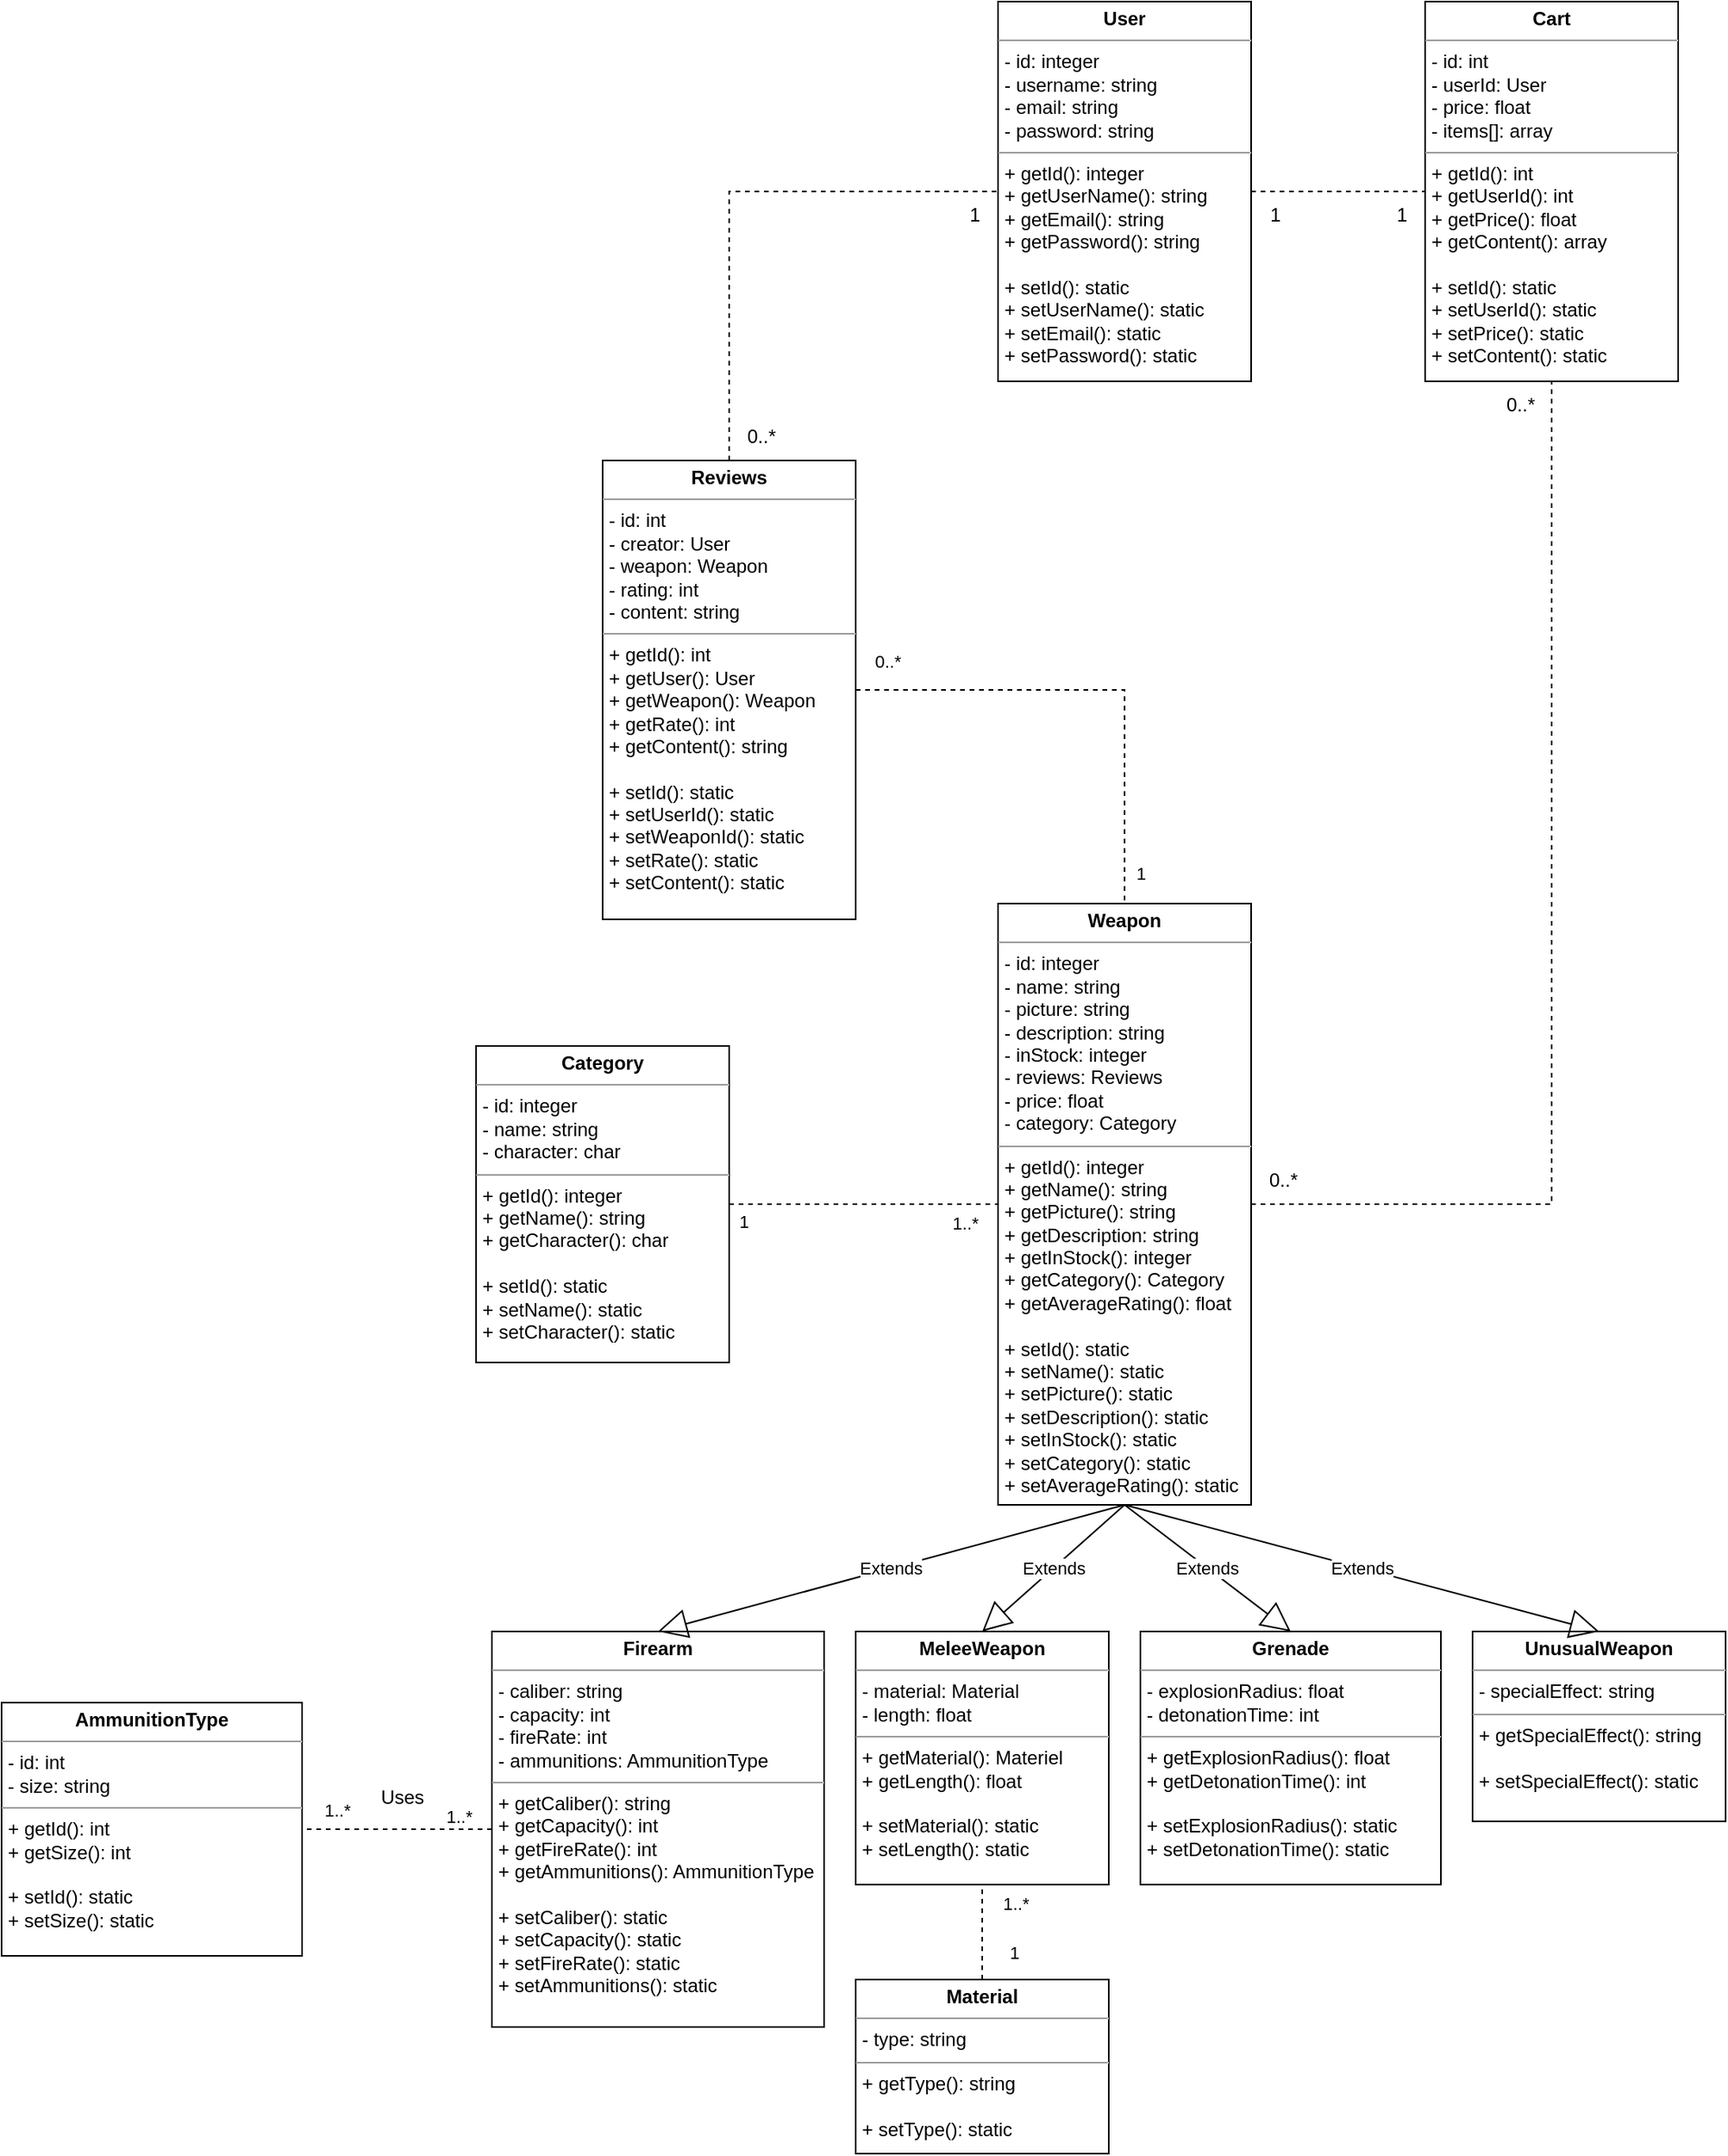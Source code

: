 <mxfile version="20.5.3" type="embed"><diagram name="Page-1" id="JBkofpRrhPNxZSGFfVn7"><mxGraphModel dx="1746" dy="1792" grid="1" gridSize="10" guides="1" tooltips="1" connect="1" arrows="1" fold="1" page="1" pageScale="1" pageWidth="827" pageHeight="1169" math="0" shadow="0"><root><mxCell id="0"/><mxCell id="1" parent="0"/><mxCell id="6I7ZUUI3EhWVl1Mq8-DQ-2" value="&lt;p style=&quot;margin:0px;margin-top:4px;text-align:center;&quot;&gt;&lt;b&gt;Weapon&lt;/b&gt;&lt;/p&gt;&lt;hr size=&quot;1&quot;&gt;&lt;p style=&quot;margin:0px;margin-left:4px;&quot;&gt;- id: integer&amp;nbsp;&lt;/p&gt;&lt;p style=&quot;margin:0px;margin-left:4px;&quot;&gt;- name: string&lt;/p&gt;&lt;p style=&quot;margin:0px;margin-left:4px;&quot;&gt;- picture: string&lt;/p&gt;&lt;p style=&quot;margin:0px;margin-left:4px;&quot;&gt;- description: string&lt;/p&gt;&lt;p style=&quot;margin:0px;margin-left:4px;&quot;&gt;- inStock: integer&lt;/p&gt;&lt;p style=&quot;margin:0px;margin-left:4px;&quot;&gt;&lt;span style=&quot;background-color: initial;&quot;&gt;- reviews: Reviews&lt;/span&gt;&lt;br&gt;&lt;/p&gt;&lt;p style=&quot;margin:0px;margin-left:4px;&quot;&gt;&lt;span style=&quot;background-color: initial;&quot;&gt;- price: float&lt;/span&gt;&lt;/p&gt;&lt;p style=&quot;margin:0px;margin-left:4px;&quot;&gt;&lt;span style=&quot;background-color: initial;&quot;&gt;- category: Category&lt;/span&gt;&lt;/p&gt;&lt;hr size=&quot;1&quot;&gt;&lt;p style=&quot;margin:0px;margin-left:4px;&quot;&gt;+ getId(): integer&lt;/p&gt;&lt;p style=&quot;margin:0px;margin-left:4px;&quot;&gt;+ getName(): string&lt;/p&gt;&lt;p style=&quot;margin:0px;margin-left:4px;&quot;&gt;+ getPicture(): string&lt;/p&gt;&lt;p style=&quot;margin:0px;margin-left:4px;&quot;&gt;+ getDescription: string&lt;/p&gt;&lt;p style=&quot;margin:0px;margin-left:4px;&quot;&gt;+ getInStock(): integer&lt;/p&gt;&lt;p style=&quot;margin:0px;margin-left:4px;&quot;&gt;+ getCategory(): Category&lt;/p&gt;&lt;p style=&quot;margin:0px;margin-left:4px;&quot;&gt;+ getAverageRating(): float&lt;/p&gt;&lt;p style=&quot;margin:0px;margin-left:4px;&quot;&gt;&lt;br&gt;&lt;/p&gt;&lt;p style=&quot;margin:0px;margin-left:4px;&quot;&gt;+ setId(): static&lt;/p&gt;&lt;p style=&quot;margin:0px;margin-left:4px;&quot;&gt;+ setName(): static&lt;/p&gt;&lt;p style=&quot;margin:0px;margin-left:4px;&quot;&gt;+ setPicture(): static&lt;/p&gt;&lt;p style=&quot;margin:0px;margin-left:4px;&quot;&gt;+ setDescription(): static&lt;/p&gt;&lt;p style=&quot;margin:0px;margin-left:4px;&quot;&gt;+ setInStock(): static&lt;/p&gt;&lt;p style=&quot;margin:0px;margin-left:4px;&quot;&gt;+ setCategory(): static&lt;/p&gt;&lt;p style=&quot;margin:0px;margin-left:4px;&quot;&gt;+ setAverageRating(): static&lt;/p&gt;" style="verticalAlign=top;align=left;overflow=fill;fontSize=12;fontFamily=Helvetica;html=1;whiteSpace=wrap;" parent="1" vertex="1"><mxGeometry x="50" y="-70" width="160" height="380" as="geometry"/></mxCell><mxCell id="YO3E6amoLf1QVIClxTqi-1" value="&lt;p style=&quot;margin:0px;margin-top:4px;text-align:center;&quot;&gt;&lt;b&gt;Firearm&lt;/b&gt;&lt;/p&gt;&lt;hr size=&quot;1&quot;&gt;&lt;p style=&quot;margin:0px;margin-left:4px;&quot;&gt;- caliber: string&lt;/p&gt;&lt;p style=&quot;margin:0px;margin-left:4px;&quot;&gt;- capacity: int&lt;/p&gt;&lt;p style=&quot;margin:0px;margin-left:4px;&quot;&gt;- fireRate: int&lt;/p&gt;&lt;p style=&quot;margin:0px;margin-left:4px;&quot;&gt;- ammunitions: AmmunitionType&lt;/p&gt;&lt;hr size=&quot;1&quot;&gt;&lt;p style=&quot;margin:0px;margin-left:4px;&quot;&gt;+ getCaliber(): string&lt;/p&gt;&lt;p style=&quot;margin:0px;margin-left:4px;&quot;&gt;+ getCapacity(): int&lt;/p&gt;&lt;p style=&quot;margin:0px;margin-left:4px;&quot;&gt;+ getFireRate(): int&lt;/p&gt;&lt;p style=&quot;margin:0px;margin-left:4px;&quot;&gt;+ getAmmunitions(): AmmunitionType&lt;/p&gt;&lt;p style=&quot;margin:0px;margin-left:4px;&quot;&gt;&lt;br&gt;&lt;/p&gt;&lt;p style=&quot;border-color: var(--border-color); margin: 0px 0px 0px 4px;&quot;&gt;+ setCaliber(): static&lt;/p&gt;&lt;p style=&quot;border-color: var(--border-color); margin: 0px 0px 0px 4px;&quot;&gt;+ setCapacity(): static&lt;/p&gt;&lt;p style=&quot;border-color: var(--border-color); margin: 0px 0px 0px 4px;&quot;&gt;+ setFireRate(): static&lt;/p&gt;&lt;p style=&quot;border-color: var(--border-color); margin: 0px 0px 0px 4px;&quot;&gt;+ setAmmunitions(): static&lt;/p&gt;" style="verticalAlign=top;align=left;overflow=fill;fontSize=12;fontFamily=Helvetica;html=1;whiteSpace=wrap;" parent="1" vertex="1"><mxGeometry x="-270" y="390" width="210" height="250" as="geometry"/></mxCell><mxCell id="7ptMXRrcBk5wvECUWjoc-1" value="&lt;p style=&quot;margin:0px;margin-top:4px;text-align:center;&quot;&gt;&lt;b&gt;Grenade&lt;/b&gt;&lt;/p&gt;&lt;hr size=&quot;1&quot;&gt;&lt;p style=&quot;margin:0px;margin-left:4px;&quot;&gt;- explosionRadius: float&lt;br&gt;&lt;/p&gt;&lt;p style=&quot;margin:0px;margin-left:4px;&quot;&gt;- detonationTime: int&lt;/p&gt;&lt;hr size=&quot;1&quot;&gt;&lt;p style=&quot;margin:0px;margin-left:4px;&quot;&gt;+ getExplosionRadius(): float&lt;/p&gt;&lt;p style=&quot;margin:0px;margin-left:4px;&quot;&gt;+ getDetonationTime(): int&lt;/p&gt;&lt;p style=&quot;margin:0px;margin-left:4px;&quot;&gt;&lt;br&gt;&lt;/p&gt;&lt;p style=&quot;border-color: var(--border-color); margin: 0px 0px 0px 4px;&quot;&gt;+ setExplosionRadius(): static&lt;/p&gt;&lt;p style=&quot;border-color: var(--border-color); margin: 0px 0px 0px 4px;&quot;&gt;+ setDetonationTime(): static&lt;/p&gt;" style="verticalAlign=top;align=left;overflow=fill;fontSize=12;fontFamily=Helvetica;html=1;whiteSpace=wrap;" parent="1" vertex="1"><mxGeometry x="140" y="390" width="190" height="160" as="geometry"/></mxCell><mxCell id="YO3E6amoLf1QVIClxTqi-6" value="&lt;p style=&quot;margin:0px;margin-top:4px;text-align:center;&quot;&gt;&lt;b&gt;MeleeWeapon&lt;/b&gt;&lt;/p&gt;&lt;hr size=&quot;1&quot;&gt;&lt;p style=&quot;margin:0px;margin-left:4px;&quot;&gt;- material: Material&lt;/p&gt;&lt;p style=&quot;margin:0px;margin-left:4px;&quot;&gt;- length: float&lt;/p&gt;&lt;hr size=&quot;1&quot;&gt;&lt;p style=&quot;margin:0px;margin-left:4px;&quot;&gt;+ getMaterial(): Materiel&lt;/p&gt;&lt;p style=&quot;margin:0px;margin-left:4px;&quot;&gt;+ getLength(): float&lt;/p&gt;&lt;p style=&quot;margin:0px;margin-left:4px;&quot;&gt;&lt;br&gt;&lt;/p&gt;&lt;p style=&quot;margin:0px;margin-left:4px;&quot;&gt;+ setMaterial(): static&lt;/p&gt;&lt;p style=&quot;margin:0px;margin-left:4px;&quot;&gt;+ setLength(): static&lt;/p&gt;" style="verticalAlign=top;align=left;overflow=fill;fontSize=12;fontFamily=Helvetica;html=1;whiteSpace=wrap;" parent="1" vertex="1"><mxGeometry x="-40" y="390" width="160" height="160" as="geometry"/></mxCell><mxCell id="YO3E6amoLf1QVIClxTqi-14" value="&lt;p style=&quot;margin:0px;margin-top:4px;text-align:center;&quot;&gt;&lt;b&gt;UnusualWeapon&lt;/b&gt;&lt;/p&gt;&lt;hr size=&quot;1&quot;&gt;&lt;p style=&quot;margin:0px;margin-left:4px;&quot;&gt;- specialEffect: string&lt;/p&gt;&lt;hr size=&quot;1&quot;&gt;&lt;p style=&quot;margin:0px;margin-left:4px;&quot;&gt;+ getSpecialEffect(): string&lt;/p&gt;&lt;p style=&quot;margin:0px;margin-left:4px;&quot;&gt;&lt;br&gt;&lt;/p&gt;&lt;p style=&quot;margin:0px;margin-left:4px;&quot;&gt;+ setSpecialEffect(): static&lt;/p&gt;&lt;p style=&quot;margin:0px;margin-left:4px;&quot;&gt;&lt;br&gt;&lt;/p&gt;" style="verticalAlign=top;align=left;overflow=fill;fontSize=12;fontFamily=Helvetica;html=1;whiteSpace=wrap;" parent="1" vertex="1"><mxGeometry x="350" y="390" width="160" height="120" as="geometry"/></mxCell><mxCell id="YO3E6amoLf1QVIClxTqi-18" value="&lt;p style=&quot;margin: 4px 0px 0px; text-align: center;&quot;&gt;&lt;b&gt;User&lt;/b&gt;&lt;/p&gt;&lt;hr size=&quot;1&quot;&gt;&lt;p style=&quot;margin:0px;margin-left:4px;&quot;&gt;- id: integer&amp;nbsp;&lt;/p&gt;&lt;p style=&quot;margin:0px;margin-left:4px;&quot;&gt;- username: string&lt;/p&gt;&lt;p style=&quot;margin:0px;margin-left:4px;&quot;&gt;- email: string&lt;/p&gt;&lt;p style=&quot;margin:0px;margin-left:4px;&quot;&gt;- password: string&lt;/p&gt;&lt;hr size=&quot;1&quot;&gt;&lt;p style=&quot;margin:0px;margin-left:4px;&quot;&gt;+ getId(): integer&lt;/p&gt;&lt;p style=&quot;margin:0px;margin-left:4px;&quot;&gt;+ getUserName(): string&lt;/p&gt;&lt;p style=&quot;margin:0px;margin-left:4px;&quot;&gt;+ getEmail(): string&lt;/p&gt;&lt;p style=&quot;margin:0px;margin-left:4px;&quot;&gt;+ getPassword(): string&lt;/p&gt;&lt;p style=&quot;margin:0px;margin-left:4px;&quot;&gt;&lt;br&gt;&lt;/p&gt;&lt;p style=&quot;margin:0px;margin-left:4px;&quot;&gt;+ setId(): static&lt;/p&gt;&lt;p style=&quot;margin:0px;margin-left:4px;&quot;&gt;+ setUserName(): static&lt;/p&gt;&lt;p style=&quot;margin:0px;margin-left:4px;&quot;&gt;+ setEmail(): static&lt;/p&gt;&lt;p style=&quot;margin:0px;margin-left:4px;&quot;&gt;+ setPassword(): static&lt;/p&gt;&lt;p style=&quot;margin:0px;margin-left:4px;&quot;&gt;&lt;br&gt;&lt;/p&gt;" style="verticalAlign=top;align=left;overflow=fill;fontSize=12;fontFamily=Helvetica;html=1;whiteSpace=wrap;" parent="1" vertex="1"><mxGeometry x="50" y="-640" width="160" height="240" as="geometry"/></mxCell><mxCell id="qHZOhcNSa7If2s9LEXoU-2" value="&lt;p style=&quot;margin: 4px 0px 0px; text-align: center;&quot;&gt;&lt;b&gt;Reviews&lt;/b&gt;&lt;/p&gt;&lt;hr size=&quot;1&quot;&gt;&lt;p style=&quot;margin:0px;margin-left:4px;&quot;&gt;- id: int&lt;/p&gt;&lt;p style=&quot;margin:0px;margin-left:4px;&quot;&gt;- creator: User&lt;/p&gt;&lt;p style=&quot;margin:0px;margin-left:4px;&quot;&gt;- weapon: Weapon&lt;/p&gt;&lt;p style=&quot;margin:0px;margin-left:4px;&quot;&gt;- rating: int&lt;/p&gt;&lt;p style=&quot;margin:0px;margin-left:4px;&quot;&gt;- content: string&lt;br&gt;&lt;/p&gt;&lt;hr size=&quot;1&quot;&gt;&lt;p style=&quot;margin:0px;margin-left:4px;&quot;&gt;+ getId(): int&lt;/p&gt;&lt;p style=&quot;margin:0px;margin-left:4px;&quot;&gt;+ getUser(): User&lt;/p&gt;&lt;p style=&quot;margin:0px;margin-left:4px;&quot;&gt;+ getWeapon(): Weapon&lt;/p&gt;&lt;p style=&quot;margin:0px;margin-left:4px;&quot;&gt;+ getRate(): int&lt;/p&gt;&lt;p style=&quot;margin:0px;margin-left:4px;&quot;&gt;+ getContent(): string&lt;/p&gt;&lt;p style=&quot;margin:0px;margin-left:4px;&quot;&gt;&lt;br&gt;&lt;/p&gt;&lt;p style=&quot;margin:0px;margin-left:4px;&quot;&gt;+ setId(): static&lt;/p&gt;&lt;p style=&quot;margin:0px;margin-left:4px;&quot;&gt;+ setUserId(): static&lt;/p&gt;&lt;p style=&quot;margin:0px;margin-left:4px;&quot;&gt;+ setWeaponId(): static&lt;/p&gt;&lt;p style=&quot;margin:0px;margin-left:4px;&quot;&gt;+ setRate(): static&lt;/p&gt;&lt;p style=&quot;margin:0px;margin-left:4px;&quot;&gt;+ setContent(): static&lt;/p&gt;&lt;p style=&quot;margin:0px;margin-left:4px;&quot;&gt;&lt;br&gt;&lt;/p&gt;" style="verticalAlign=top;align=left;overflow=fill;fontSize=12;fontFamily=Helvetica;html=1;whiteSpace=wrap;" parent="1" vertex="1"><mxGeometry x="-200" y="-350" width="160" height="290" as="geometry"/></mxCell><mxCell id="YO3E6amoLf1QVIClxTqi-32" style="rounded=0;orthogonalLoop=1;jettySize=auto;html=1;exitX=1;exitY=0.5;exitDx=0;exitDy=0;entryX=0;entryY=0.5;entryDx=0;entryDy=0;dashed=1;edgeStyle=orthogonalEdgeStyle;endArrow=none;endFill=0;" parent="1" source="YO3E6amoLf1QVIClxTqi-22" target="6I7ZUUI3EhWVl1Mq8-DQ-2" edge="1"><mxGeometry relative="1" as="geometry"/></mxCell><mxCell id="YO3E6amoLf1QVIClxTqi-39" value="1..*" style="edgeLabel;html=1;align=center;verticalAlign=middle;resizable=0;points=[];" parent="YO3E6amoLf1QVIClxTqi-32" connectable="0" vertex="1"><mxGeometry x="0.387" y="-1" relative="1" as="geometry"><mxPoint x="31" y="11" as="offset"/></mxGeometry></mxCell><mxCell id="YO3E6amoLf1QVIClxTqi-40" value="1" style="edgeLabel;html=1;align=center;verticalAlign=middle;resizable=0;points=[];" parent="YO3E6amoLf1QVIClxTqi-32" connectable="0" vertex="1"><mxGeometry x="-0.756" y="-1" relative="1" as="geometry"><mxPoint x="-12" y="10" as="offset"/></mxGeometry></mxCell><mxCell id="YO3E6amoLf1QVIClxTqi-22" value="&lt;p style=&quot;margin: 4px 0px 0px; text-align: center;&quot;&gt;&lt;b&gt;Category&lt;/b&gt;&lt;/p&gt;&lt;hr size=&quot;1&quot;&gt;&lt;p style=&quot;margin:0px;margin-left:4px;&quot;&gt;- id: integer&amp;nbsp;&lt;/p&gt;&lt;p style=&quot;margin:0px;margin-left:4px;&quot;&gt;- name: string&lt;br&gt;&lt;/p&gt;&lt;p style=&quot;margin:0px;margin-left:4px;&quot;&gt;- character: char&lt;/p&gt;&lt;hr size=&quot;1&quot;&gt;&lt;p style=&quot;margin:0px;margin-left:4px;&quot;&gt;+ getId(): integer&lt;/p&gt;&lt;p style=&quot;margin:0px;margin-left:4px;&quot;&gt;+ getName(): string&lt;/p&gt;&lt;p style=&quot;margin:0px;margin-left:4px;&quot;&gt;+ getCharacter(): char&lt;/p&gt;&lt;p style=&quot;margin:0px;margin-left:4px;&quot;&gt;&lt;br&gt;&lt;/p&gt;&lt;p style=&quot;margin:0px;margin-left:4px;&quot;&gt;+ setId(): static&lt;/p&gt;&lt;p style=&quot;margin:0px;margin-left:4px;&quot;&gt;+ setName(): static&lt;/p&gt;&lt;p style=&quot;margin:0px;margin-left:4px;&quot;&gt;+ setCharacter(): static&lt;/p&gt;&lt;p style=&quot;margin:0px;margin-left:4px;&quot;&gt;&lt;br&gt;&lt;/p&gt;&lt;p style=&quot;margin:0px;margin-left:4px;&quot;&gt;&lt;br&gt;&lt;/p&gt;" style="verticalAlign=top;align=left;overflow=fill;fontSize=12;fontFamily=Helvetica;html=1;whiteSpace=wrap;" parent="1" vertex="1"><mxGeometry x="-280" y="20" width="160" height="200" as="geometry"/></mxCell><mxCell id="YO3E6amoLf1QVIClxTqi-23" value="&lt;p style=&quot;margin:0px;margin-top:4px;text-align:center;&quot;&gt;&lt;b&gt;AmmunitionType&lt;/b&gt;&lt;/p&gt;&lt;hr size=&quot;1&quot;&gt;&lt;p style=&quot;margin:0px;margin-left:4px;&quot;&gt;- id: int&lt;br&gt;&lt;/p&gt;&lt;p style=&quot;margin:0px;margin-left:4px;&quot;&gt;- size: string&lt;/p&gt;&lt;hr size=&quot;1&quot;&gt;&lt;p style=&quot;margin:0px;margin-left:4px;&quot;&gt;+ getId(): int&lt;/p&gt;&lt;p style=&quot;margin:0px;margin-left:4px;&quot;&gt;+ getSize(): int&lt;/p&gt;&lt;p style=&quot;margin:0px;margin-left:4px;&quot;&gt;&lt;br&gt;&lt;/p&gt;&lt;p style=&quot;border-color: var(--border-color); margin: 0px 0px 0px 4px;&quot;&gt;+ setId(): static&lt;/p&gt;&lt;p style=&quot;border-color: var(--border-color); margin: 0px 0px 0px 4px;&quot;&gt;+ setSize(): static&lt;br&gt;&lt;/p&gt;" style="verticalAlign=top;align=left;overflow=fill;fontSize=12;fontFamily=Helvetica;html=1;whiteSpace=wrap;" parent="1" vertex="1"><mxGeometry x="-580" y="435" width="190" height="160" as="geometry"/></mxCell><mxCell id="YO3E6amoLf1QVIClxTqi-31" value="&lt;p style=&quot;margin: 4px 0px 0px; text-align: center;&quot;&gt;&lt;b&gt;Cart&lt;/b&gt;&lt;/p&gt;&lt;hr size=&quot;1&quot;&gt;&lt;p style=&quot;margin:0px;margin-left:4px;&quot;&gt;- id: int&lt;/p&gt;&lt;p style=&quot;margin:0px;margin-left:4px;&quot;&gt;- userId: User&lt;/p&gt;&lt;p style=&quot;margin:0px;margin-left:4px;&quot;&gt;- price: float&lt;/p&gt;&lt;p style=&quot;margin:0px;margin-left:4px;&quot;&gt;- items[]: array&lt;br&gt;&lt;/p&gt;&lt;hr size=&quot;1&quot;&gt;&lt;p style=&quot;margin:0px;margin-left:4px;&quot;&gt;+ getId(): int&lt;/p&gt;&lt;p style=&quot;margin:0px;margin-left:4px;&quot;&gt;+ getUserId(): int&lt;/p&gt;&lt;p style=&quot;margin:0px;margin-left:4px;&quot;&gt;+ getPrice(): float&lt;/p&gt;&lt;p style=&quot;margin:0px;margin-left:4px;&quot;&gt;+ getContent(): array&lt;/p&gt;&lt;p style=&quot;margin:0px;margin-left:4px;&quot;&gt;&lt;br&gt;&lt;/p&gt;&lt;p style=&quot;margin:0px;margin-left:4px;&quot;&gt;+ setId(): static&lt;/p&gt;&lt;p style=&quot;margin:0px;margin-left:4px;&quot;&gt;+ setUserId(): static&lt;/p&gt;&lt;p style=&quot;margin:0px;margin-left:4px;&quot;&gt;+ setPrice(): static&lt;/p&gt;&lt;p style=&quot;margin:0px;margin-left:4px;&quot;&gt;+ setContent(): static&lt;/p&gt;&lt;p style=&quot;margin:0px;margin-left:4px;&quot;&gt;&lt;br&gt;&lt;/p&gt;" style="verticalAlign=top;align=left;overflow=fill;fontSize=12;fontFamily=Helvetica;html=1;whiteSpace=wrap;" parent="1" vertex="1"><mxGeometry x="320" y="-640" width="160" height="240" as="geometry"/></mxCell><mxCell id="YO3E6amoLf1QVIClxTqi-41" style="edgeStyle=orthogonalEdgeStyle;rounded=0;orthogonalLoop=1;jettySize=auto;html=1;exitX=0;exitY=0.5;exitDx=0;exitDy=0;entryX=1;entryY=0.5;entryDx=0;entryDy=0;endArrow=none;endFill=0;dashed=1;" parent="1" source="YO3E6amoLf1QVIClxTqi-1" target="YO3E6amoLf1QVIClxTqi-23" edge="1"><mxGeometry relative="1" as="geometry"/></mxCell><mxCell id="YO3E6amoLf1QVIClxTqi-42" value="1..*" style="edgeLabel;html=1;align=center;verticalAlign=middle;resizable=0;points=[];" parent="YO3E6amoLf1QVIClxTqi-41" connectable="0" vertex="1"><mxGeometry x="0.641" y="-3" relative="1" as="geometry"><mxPoint y="-9" as="offset"/></mxGeometry></mxCell><mxCell id="HxXAXL90Oj-jBOC5UoKz-1" value="" style="endArrow=none;dashed=1;html=1;strokeWidth=1;rounded=0;entryX=0;entryY=0.5;entryDx=0;entryDy=0;exitX=0.5;exitY=0;exitDx=0;exitDy=0;edgeStyle=orthogonalEdgeStyle;" parent="1" source="qHZOhcNSa7If2s9LEXoU-2" target="YO3E6amoLf1QVIClxTqi-18" edge="1"><mxGeometry width="50" height="50" relative="1" as="geometry"><mxPoint x="-90" y="-340" as="sourcePoint"/><mxPoint x="-40" y="-390" as="targetPoint"/><Array as="points"><mxPoint x="-120" y="-520"/></Array></mxGeometry></mxCell><mxCell id="HxXAXL90Oj-jBOC5UoKz-2" value="0..*" style="text;html=1;align=center;verticalAlign=middle;resizable=0;points=[];autosize=1;strokeColor=none;fillColor=none;" parent="1" vertex="1"><mxGeometry x="-120" y="-380" width="40" height="30" as="geometry"/></mxCell><mxCell id="HxXAXL90Oj-jBOC5UoKz-3" value="1" style="text;html=1;align=center;verticalAlign=middle;resizable=0;points=[];autosize=1;strokeColor=none;fillColor=none;" parent="1" vertex="1"><mxGeometry x="20" y="-520" width="30" height="30" as="geometry"/></mxCell><mxCell id="HxXAXL90Oj-jBOC5UoKz-4" value="" style="endArrow=none;dashed=1;html=1;rounded=0;entryX=0;entryY=0.5;entryDx=0;entryDy=0;exitX=1;exitY=0.5;exitDx=0;exitDy=0;edgeStyle=orthogonalEdgeStyle;" parent="1" source="YO3E6amoLf1QVIClxTqi-18" target="YO3E6amoLf1QVIClxTqi-31" edge="1"><mxGeometry width="50" height="50" relative="1" as="geometry"><mxPoint x="110" y="-440" as="sourcePoint"/><mxPoint x="160" y="-490" as="targetPoint"/></mxGeometry></mxCell><mxCell id="HxXAXL90Oj-jBOC5UoKz-5" value="1" style="text;html=1;align=center;verticalAlign=middle;resizable=0;points=[];autosize=1;strokeColor=none;fillColor=none;" parent="1" vertex="1"><mxGeometry x="210" y="-520" width="30" height="30" as="geometry"/></mxCell><mxCell id="HxXAXL90Oj-jBOC5UoKz-6" value="1" style="text;html=1;align=center;verticalAlign=middle;resizable=0;points=[];autosize=1;strokeColor=none;fillColor=none;" parent="1" vertex="1"><mxGeometry x="290" y="-520" width="30" height="30" as="geometry"/></mxCell><mxCell id="YO3E6amoLf1QVIClxTqi-67" value="Uses" style="text;html=1;align=center;verticalAlign=middle;resizable=0;points=[];autosize=1;strokeColor=none;fillColor=none;" parent="1" vertex="1"><mxGeometry x="-352" y="480" width="50" height="30" as="geometry"/></mxCell><mxCell id="5I5g_oQPM3nb2X2kmyJO-1" value="" style="endArrow=none;dashed=1;html=1;rounded=0;exitX=1;exitY=0.5;exitDx=0;exitDy=0;entryX=0.5;entryY=1;entryDx=0;entryDy=0;edgeStyle=orthogonalEdgeStyle;" parent="1" source="6I7ZUUI3EhWVl1Mq8-DQ-2" target="YO3E6amoLf1QVIClxTqi-31" edge="1"><mxGeometry width="50" height="50" relative="1" as="geometry"><mxPoint x="70" y="-100" as="sourcePoint"/><mxPoint x="120" y="-150" as="targetPoint"/></mxGeometry></mxCell><mxCell id="5I5g_oQPM3nb2X2kmyJO-2" value="0..*" style="text;html=1;align=center;verticalAlign=middle;resizable=0;points=[];autosize=1;strokeColor=none;fillColor=none;" parent="1" vertex="1"><mxGeometry x="210" y="90" width="40" height="30" as="geometry"/></mxCell><mxCell id="5I5g_oQPM3nb2X2kmyJO-3" value="0..*" style="text;html=1;align=center;verticalAlign=middle;resizable=0;points=[];autosize=1;strokeColor=none;fillColor=none;" parent="1" vertex="1"><mxGeometry x="360" y="-400" width="40" height="30" as="geometry"/></mxCell><mxCell id="YO3E6amoLf1QVIClxTqi-70" value="Extends" style="endArrow=block;endSize=16;endFill=0;html=1;rounded=0;exitX=0.5;exitY=1;exitDx=0;exitDy=0;entryX=0.5;entryY=0;entryDx=0;entryDy=0;" parent="1" source="6I7ZUUI3EhWVl1Mq8-DQ-2" target="7ptMXRrcBk5wvECUWjoc-1" edge="1"><mxGeometry width="160" relative="1" as="geometry"><mxPoint x="-110" y="530" as="sourcePoint"/><mxPoint x="50" y="530" as="targetPoint"/></mxGeometry></mxCell><mxCell id="YO3E6amoLf1QVIClxTqi-71" value="Extends" style="endArrow=block;endSize=16;endFill=0;html=1;rounded=0;exitX=0.5;exitY=1;exitDx=0;exitDy=0;entryX=0.5;entryY=0;entryDx=0;entryDy=0;" parent="1" source="6I7ZUUI3EhWVl1Mq8-DQ-2" target="YO3E6amoLf1QVIClxTqi-6" edge="1"><mxGeometry width="160" relative="1" as="geometry"><mxPoint x="140" y="320" as="sourcePoint"/><mxPoint x="245" y="400" as="targetPoint"/></mxGeometry></mxCell><mxCell id="YO3E6amoLf1QVIClxTqi-72" value="Extends" style="endArrow=block;endSize=16;endFill=0;html=1;rounded=0;entryX=0.5;entryY=0;entryDx=0;entryDy=0;" parent="1" target="YO3E6amoLf1QVIClxTqi-14" edge="1"><mxGeometry width="160" relative="1" as="geometry"><mxPoint x="130" y="310" as="sourcePoint"/><mxPoint x="255" y="410" as="targetPoint"/></mxGeometry></mxCell><mxCell id="YO3E6amoLf1QVIClxTqi-73" value="Extends" style="endArrow=block;endSize=16;endFill=0;html=1;rounded=0;entryX=0.5;entryY=0;entryDx=0;entryDy=0;" parent="1" target="YO3E6amoLf1QVIClxTqi-1" edge="1"><mxGeometry width="160" relative="1" as="geometry"><mxPoint x="130" y="310" as="sourcePoint"/><mxPoint x="265" y="420" as="targetPoint"/></mxGeometry></mxCell><mxCell id="YO3E6amoLf1QVIClxTqi-74" value="1..*" style="edgeLabel;html=1;align=center;verticalAlign=middle;resizable=0;points=[];" parent="1" connectable="0" vertex="1"><mxGeometry x="-380.004" y="515.0" as="geometry"><mxPoint x="89" y="-8" as="offset"/></mxGeometry></mxCell><mxCell id="YO3E6amoLf1QVIClxTqi-75" value="&lt;p style=&quot;margin:0px;margin-top:4px;text-align:center;&quot;&gt;&lt;b&gt;Material&lt;/b&gt;&lt;/p&gt;&lt;hr size=&quot;1&quot;&gt;&lt;p style=&quot;margin:0px;margin-left:4px;&quot;&gt;&lt;span style=&quot;background-color: initial;&quot;&gt;- type: string&lt;/span&gt;&lt;br&gt;&lt;/p&gt;&lt;hr size=&quot;1&quot;&gt;&lt;p style=&quot;margin:0px;margin-left:4px;&quot;&gt;+ getType(): string&lt;/p&gt;&lt;p style=&quot;margin:0px;margin-left:4px;&quot;&gt;&lt;br&gt;&lt;/p&gt;&lt;p style=&quot;margin:0px;margin-left:4px;&quot;&gt;+ setType(): static&lt;/p&gt;&lt;p style=&quot;margin:0px;margin-left:4px;&quot;&gt;&lt;br&gt;&lt;/p&gt;" style="verticalAlign=top;align=left;overflow=fill;fontSize=12;fontFamily=Helvetica;html=1;whiteSpace=wrap;" parent="1" vertex="1"><mxGeometry x="-40" y="610" width="160" height="110" as="geometry"/></mxCell><mxCell id="YO3E6amoLf1QVIClxTqi-77" style="edgeStyle=orthogonalEdgeStyle;rounded=0;orthogonalLoop=1;jettySize=auto;html=1;exitX=0.5;exitY=0;exitDx=0;exitDy=0;entryX=0.5;entryY=1;entryDx=0;entryDy=0;endArrow=none;endFill=0;dashed=1;" parent="1" source="YO3E6amoLf1QVIClxTqi-75" target="YO3E6amoLf1QVIClxTqi-6" edge="1"><mxGeometry relative="1" as="geometry"><mxPoint x="305" y="590" as="sourcePoint"/><mxPoint x="165" y="590" as="targetPoint"/></mxGeometry></mxCell><mxCell id="YO3E6amoLf1QVIClxTqi-78" value="1" style="edgeLabel;html=1;align=center;verticalAlign=middle;resizable=0;points=[];" parent="YO3E6amoLf1QVIClxTqi-77" connectable="0" vertex="1"><mxGeometry x="0.641" y="-3" relative="1" as="geometry"><mxPoint x="17" y="32" as="offset"/></mxGeometry></mxCell><mxCell id="YO3E6amoLf1QVIClxTqi-79" value="1..*" style="edgeLabel;html=1;align=center;verticalAlign=middle;resizable=0;points=[];" parent="1" connectable="0" vertex="1"><mxGeometry x="70" y="609.996" as="geometry"><mxPoint x="-9" y="-48" as="offset"/></mxGeometry></mxCell><mxCell id="4_jp5Ot-FUUN00nAerXQ-2" style="rounded=0;orthogonalLoop=1;jettySize=auto;html=1;exitX=1;exitY=0.5;exitDx=0;exitDy=0;entryX=0.5;entryY=0;entryDx=0;entryDy=0;dashed=1;edgeStyle=orthogonalEdgeStyle;endArrow=none;endFill=0;" parent="1" source="qHZOhcNSa7If2s9LEXoU-2" target="6I7ZUUI3EhWVl1Mq8-DQ-2" edge="1"><mxGeometry relative="1" as="geometry"><mxPoint x="30" y="-241" as="sourcePoint"/><mxPoint x="200" y="-241" as="targetPoint"/></mxGeometry></mxCell><mxCell id="4_jp5Ot-FUUN00nAerXQ-3" value="1" style="edgeLabel;html=1;align=center;verticalAlign=middle;resizable=0;points=[];" parent="4_jp5Ot-FUUN00nAerXQ-2" connectable="0" vertex="1"><mxGeometry x="0.387" y="-1" relative="1" as="geometry"><mxPoint x="11" y="74" as="offset"/></mxGeometry></mxCell><mxCell id="4_jp5Ot-FUUN00nAerXQ-4" value="&lt;br&gt;" style="edgeLabel;html=1;align=center;verticalAlign=middle;resizable=0;points=[];" parent="4_jp5Ot-FUUN00nAerXQ-2" connectable="0" vertex="1"><mxGeometry x="-0.756" y="-1" relative="1" as="geometry"><mxPoint x="-27" y="-16" as="offset"/></mxGeometry></mxCell><mxCell id="4_jp5Ot-FUUN00nAerXQ-5" value="&lt;br&gt;0..*" style="edgeLabel;html=1;align=center;verticalAlign=middle;resizable=0;points=[];" parent="4_jp5Ot-FUUN00nAerXQ-2" vertex="1" connectable="0"><mxGeometry x="-0.937" y="-2" relative="1" as="geometry"><mxPoint x="10" y="-27" as="offset"/></mxGeometry></mxCell></root></mxGraphModel></diagram></mxfile>